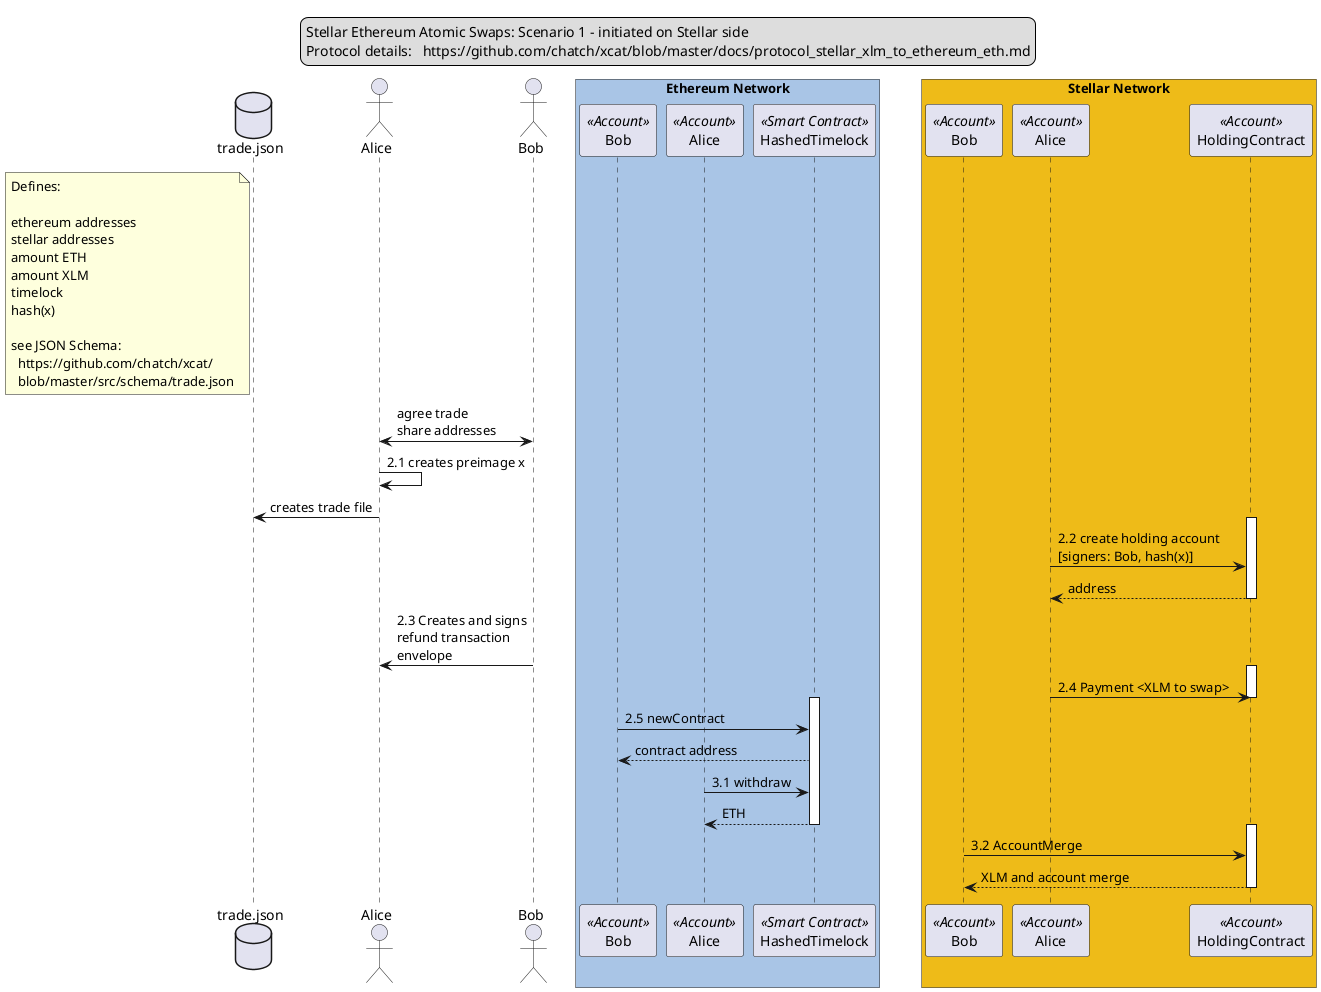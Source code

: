 ' xcat protocol for Stellar XLM to Ethereum ETH swaps - sequence diagram
@startuml
skinparam BoxPadding 20

database trade.json as trade
note left of trade
Defines:

ethereum addresses
stellar addresses
amount ETH
amount XLM
timelock
hash(x)

see JSON Schema:
  https://github.com/chatch/xcat/
  blob/master/src/schema/trade.json
end note

actor Alice
actor Bob

legend top
Stellar Ethereum Atomic Swaps: Scenario 1 - initiated on Stellar side
Protocol details:   https://github.com/chatch/xcat/blob/master/docs/protocol_stellar_xlm_to_ethereum_eth.md
end legend


box "Ethereum Network" #A9C5E6
participant Bob as bobE << Account >>
participant Alice as aliceE << Account >>
participant HashedTimelock as htlc << Smart Contract >>
end box

box "Stellar Network" #eebb18
participant Bob as bobS << Account >>
participant Alice as aliceS << Account >>
participant HoldingContract as hc << Account >>
end box

Alice<->Bob:agree trade\nshare addresses
Alice->Alice:2.1 creates preimage x
Alice->trade:creates trade file

activate hc
aliceS->hc:2.2 create holding account\n[signers: Bob, hash(x)]
hc-->aliceS:address
deactivate hc

Bob->Alice:2.3 Creates and signs\nrefund transaction\nenvelope

activate hc
aliceS->hc:2.4 Payment <XLM to swap>
deactivate hc

activate htlc
bobE->htlc:2.5 newContract
htlc-->bobE:contract address
aliceE->htlc:3.1 withdraw
htlc-->aliceE:ETH
deactivate htlc

activate hc
bobS->hc:3.2 AccountMerge
hc--->bobS:XLM and account merge
deactivate hc


@enduml
